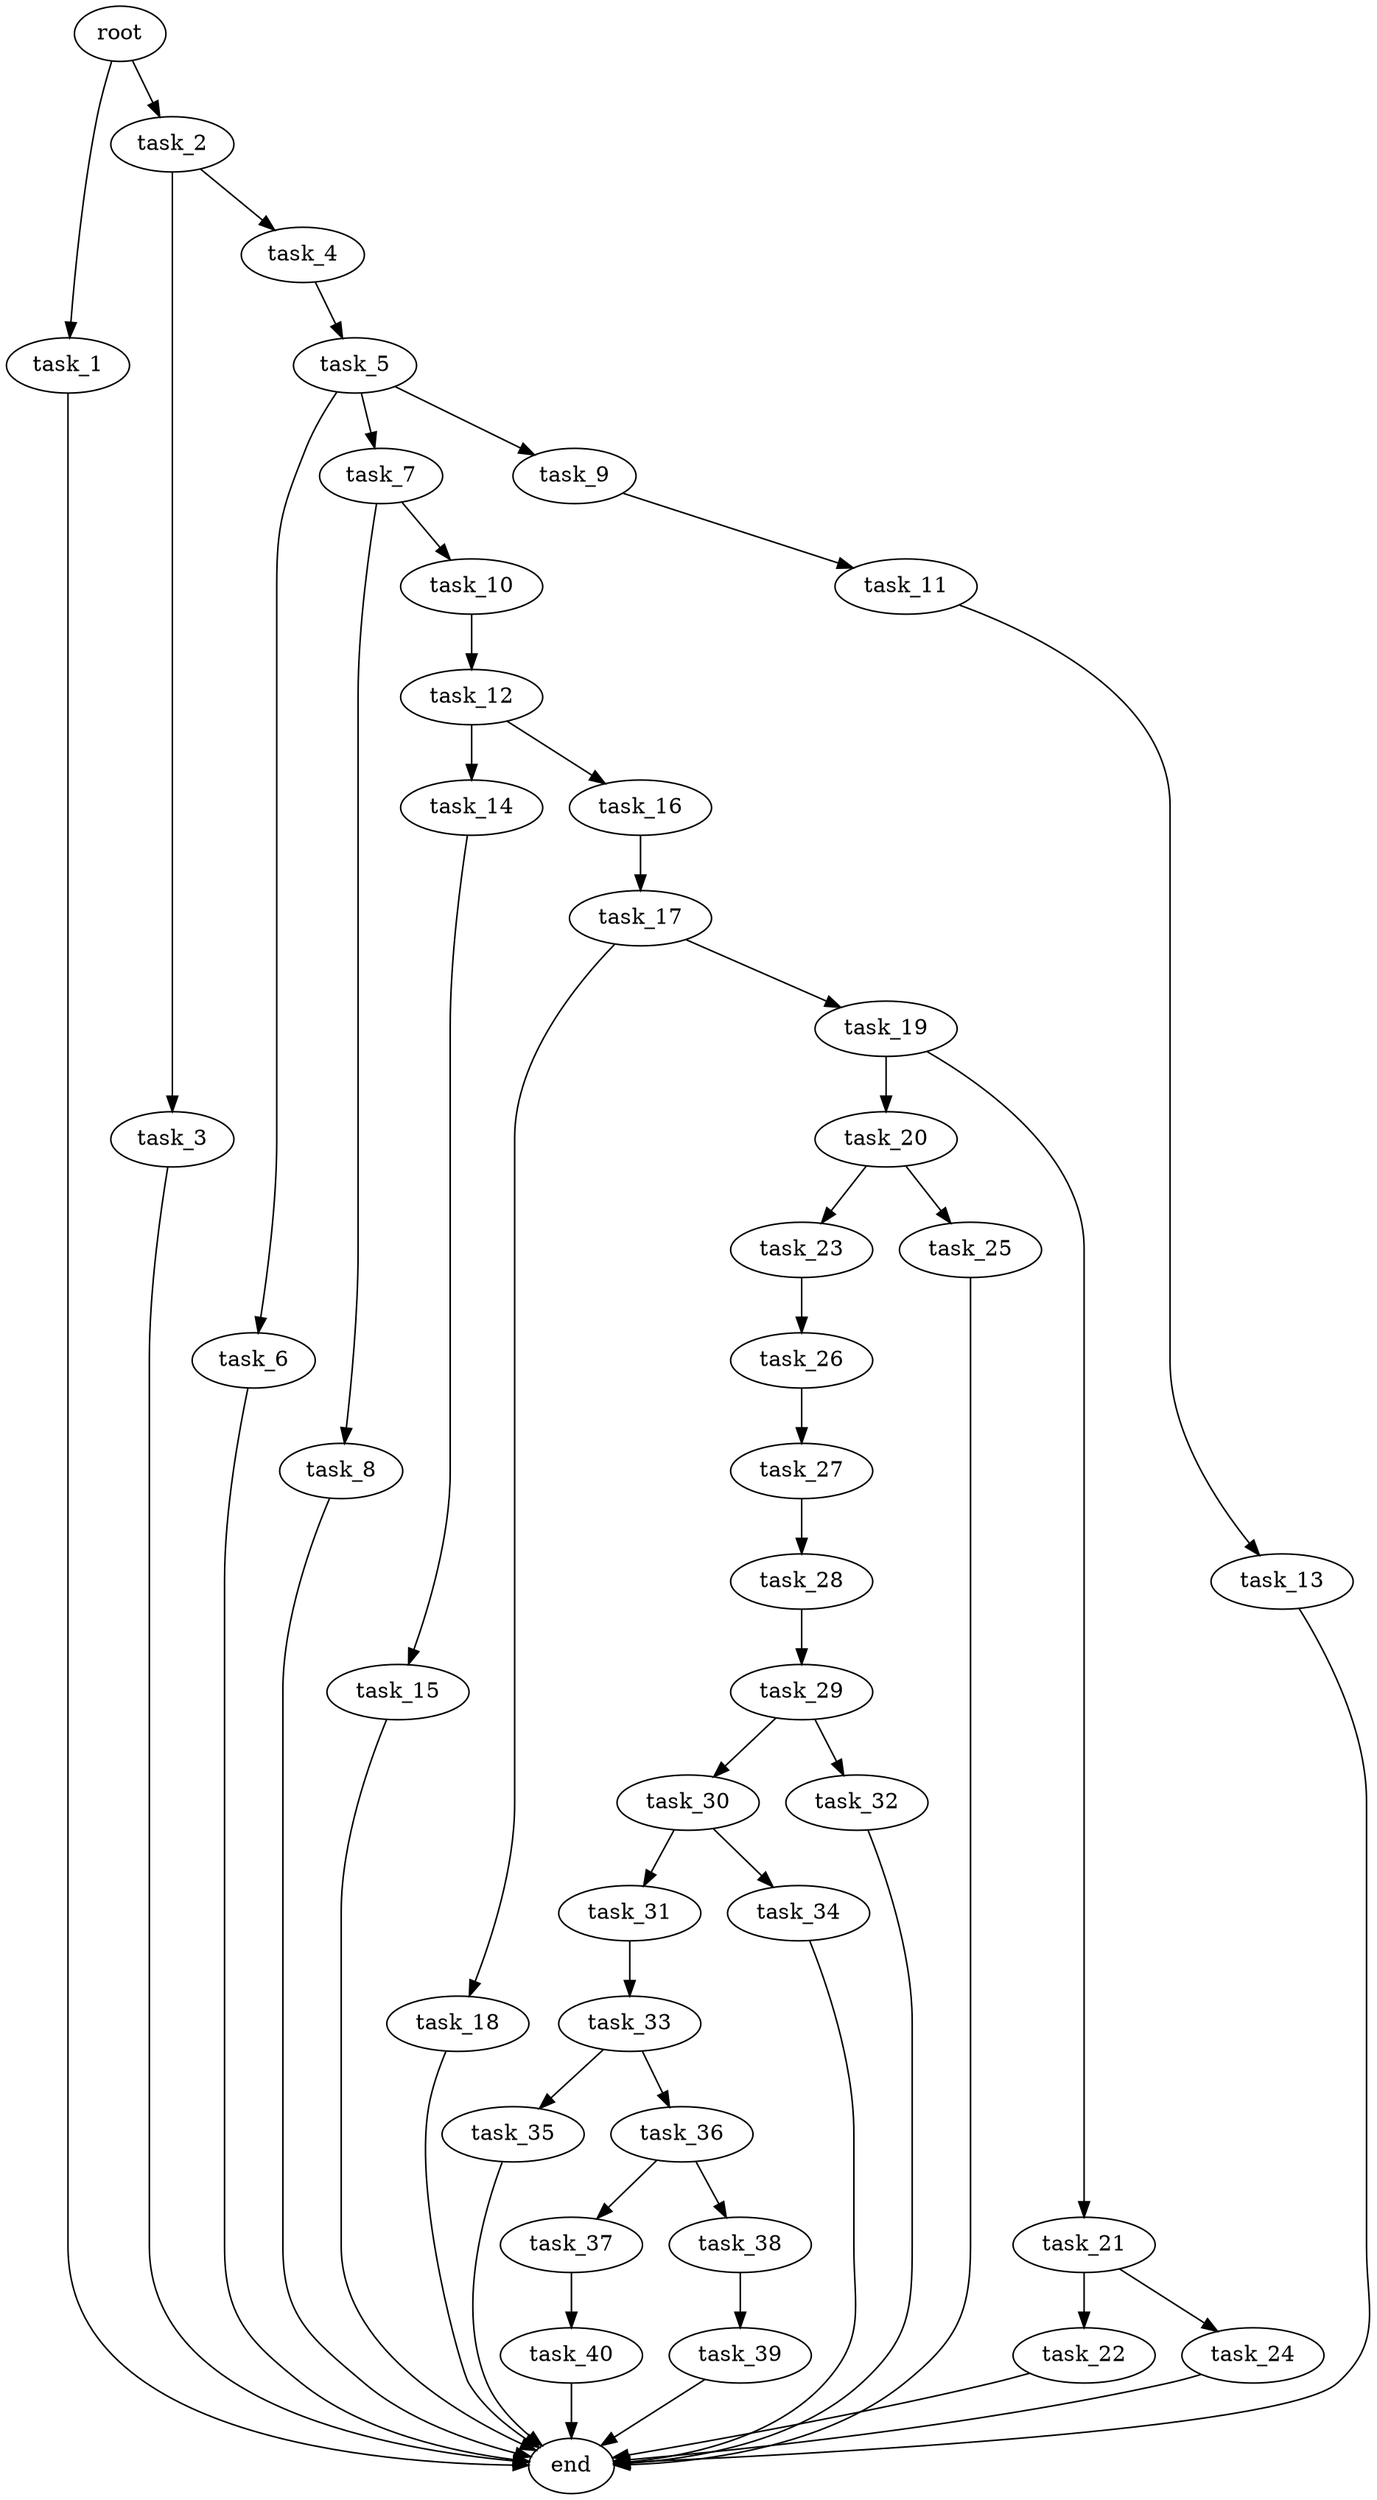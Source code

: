 digraph G {
  root [size="0.000000e+00"];
  task_1 [size="3.279578e+09"];
  task_2 [size="1.593012e+09"];
  task_3 [size="9.921516e+09"];
  task_4 [size="6.787792e+09"];
  task_5 [size="6.595892e+09"];
  task_6 [size="1.493067e+08"];
  task_7 [size="3.351175e+09"];
  task_8 [size="9.888745e+09"];
  task_9 [size="9.370651e+09"];
  task_10 [size="6.867788e+09"];
  task_11 [size="4.049942e+09"];
  task_12 [size="1.504255e+09"];
  task_13 [size="7.295489e+08"];
  task_14 [size="6.513366e+09"];
  task_15 [size="9.370734e+09"];
  task_16 [size="7.284600e+08"];
  task_17 [size="5.706612e+09"];
  task_18 [size="3.274598e+09"];
  task_19 [size="3.979907e+09"];
  task_20 [size="4.567800e+09"];
  task_21 [size="5.942117e+09"];
  task_22 [size="3.953087e+08"];
  task_23 [size="5.906736e+09"];
  task_24 [size="7.725936e+09"];
  task_25 [size="2.685906e+09"];
  task_26 [size="4.300181e+09"];
  task_27 [size="6.090004e+09"];
  task_28 [size="2.888752e+09"];
  task_29 [size="5.467714e+09"];
  task_30 [size="1.626467e+08"];
  task_31 [size="1.584211e+09"];
  task_32 [size="8.921873e+09"];
  task_33 [size="3.788436e+08"];
  task_34 [size="3.309486e+09"];
  task_35 [size="3.400764e+08"];
  task_36 [size="6.052060e+09"];
  task_37 [size="7.296638e+09"];
  task_38 [size="6.623473e+09"];
  task_39 [size="5.423281e+09"];
  task_40 [size="9.750118e+09"];
  end [size="0.000000e+00"];

  root -> task_1 [size="1.000000e-12"];
  root -> task_2 [size="1.000000e-12"];
  task_1 -> end [size="1.000000e-12"];
  task_2 -> task_3 [size="9.921516e+08"];
  task_2 -> task_4 [size="6.787792e+08"];
  task_3 -> end [size="1.000000e-12"];
  task_4 -> task_5 [size="6.595892e+08"];
  task_5 -> task_6 [size="1.493067e+07"];
  task_5 -> task_7 [size="3.351175e+08"];
  task_5 -> task_9 [size="9.370651e+08"];
  task_6 -> end [size="1.000000e-12"];
  task_7 -> task_8 [size="9.888745e+08"];
  task_7 -> task_10 [size="6.867788e+08"];
  task_8 -> end [size="1.000000e-12"];
  task_9 -> task_11 [size="4.049942e+08"];
  task_10 -> task_12 [size="1.504255e+08"];
  task_11 -> task_13 [size="7.295489e+07"];
  task_12 -> task_14 [size="6.513366e+08"];
  task_12 -> task_16 [size="7.284600e+07"];
  task_13 -> end [size="1.000000e-12"];
  task_14 -> task_15 [size="9.370734e+08"];
  task_15 -> end [size="1.000000e-12"];
  task_16 -> task_17 [size="5.706612e+08"];
  task_17 -> task_18 [size="3.274598e+08"];
  task_17 -> task_19 [size="3.979907e+08"];
  task_18 -> end [size="1.000000e-12"];
  task_19 -> task_20 [size="4.567800e+08"];
  task_19 -> task_21 [size="5.942117e+08"];
  task_20 -> task_23 [size="5.906736e+08"];
  task_20 -> task_25 [size="2.685906e+08"];
  task_21 -> task_22 [size="3.953087e+07"];
  task_21 -> task_24 [size="7.725936e+08"];
  task_22 -> end [size="1.000000e-12"];
  task_23 -> task_26 [size="4.300181e+08"];
  task_24 -> end [size="1.000000e-12"];
  task_25 -> end [size="1.000000e-12"];
  task_26 -> task_27 [size="6.090004e+08"];
  task_27 -> task_28 [size="2.888752e+08"];
  task_28 -> task_29 [size="5.467714e+08"];
  task_29 -> task_30 [size="1.626467e+07"];
  task_29 -> task_32 [size="8.921873e+08"];
  task_30 -> task_31 [size="1.584211e+08"];
  task_30 -> task_34 [size="3.309486e+08"];
  task_31 -> task_33 [size="3.788436e+07"];
  task_32 -> end [size="1.000000e-12"];
  task_33 -> task_35 [size="3.400764e+07"];
  task_33 -> task_36 [size="6.052060e+08"];
  task_34 -> end [size="1.000000e-12"];
  task_35 -> end [size="1.000000e-12"];
  task_36 -> task_37 [size="7.296638e+08"];
  task_36 -> task_38 [size="6.623473e+08"];
  task_37 -> task_40 [size="9.750118e+08"];
  task_38 -> task_39 [size="5.423281e+08"];
  task_39 -> end [size="1.000000e-12"];
  task_40 -> end [size="1.000000e-12"];
}
